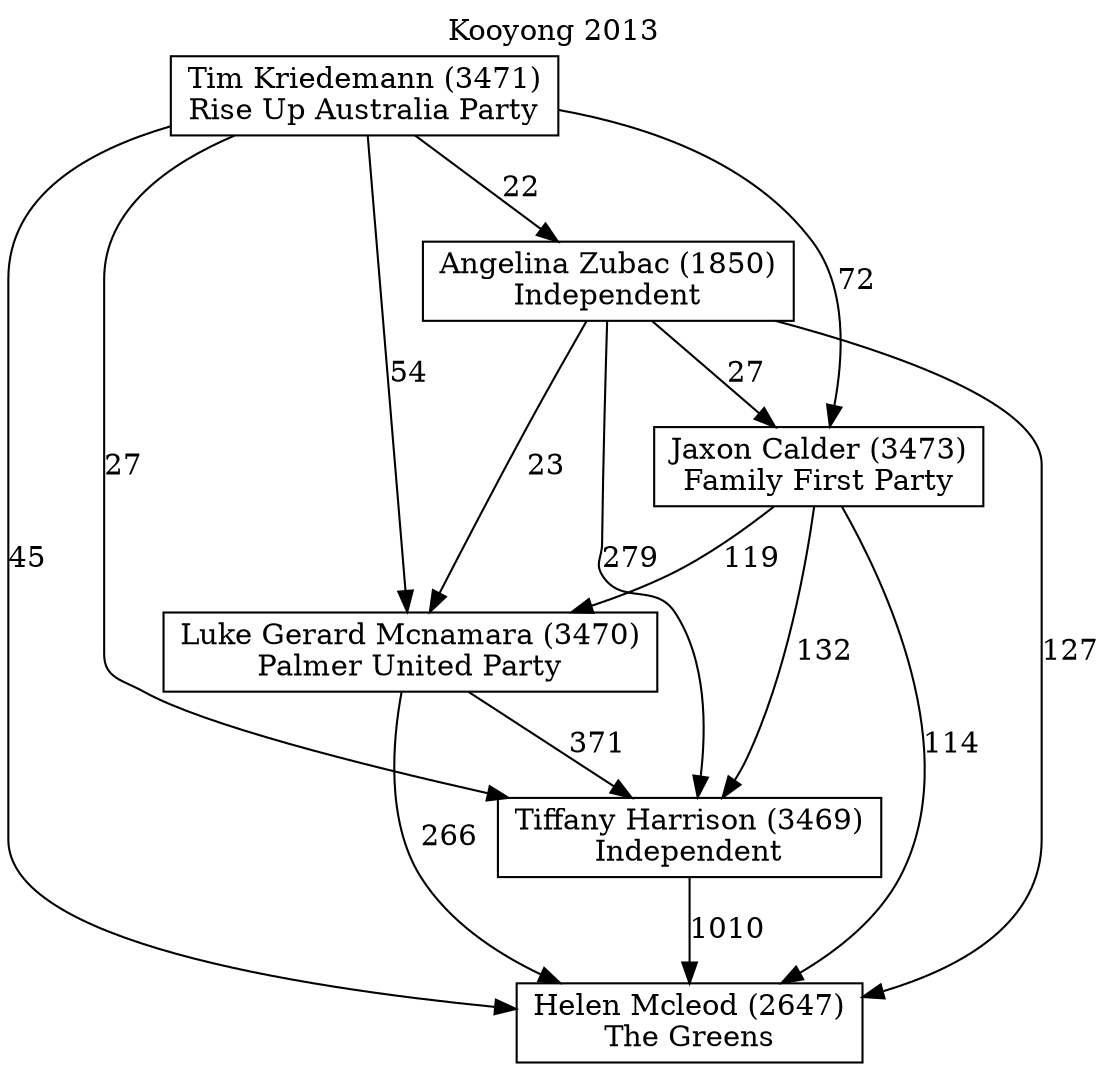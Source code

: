 // House preference flow
digraph "Helen Mcleod (2647)_Kooyong_2013" {
	graph [label="Kooyong 2013" labelloc=t]
	node [shape=box]
	"Helen Mcleod (2647)" [label="Helen Mcleod (2647)
The Greens"]
	"Tiffany Harrison (3469)" [label="Tiffany Harrison (3469)
Independent"]
	"Luke Gerard Mcnamara (3470)" [label="Luke Gerard Mcnamara (3470)
Palmer United Party"]
	"Jaxon Calder (3473)" [label="Jaxon Calder (3473)
Family First Party"]
	"Angelina Zubac (1850)" [label="Angelina Zubac (1850)
Independent"]
	"Tim Kriedemann (3471)" [label="Tim Kriedemann (3471)
Rise Up Australia Party"]
	"Helen Mcleod (2647)" [label="Helen Mcleod (2647)
The Greens"]
	"Luke Gerard Mcnamara (3470)" [label="Luke Gerard Mcnamara (3470)
Palmer United Party"]
	"Jaxon Calder (3473)" [label="Jaxon Calder (3473)
Family First Party"]
	"Angelina Zubac (1850)" [label="Angelina Zubac (1850)
Independent"]
	"Tim Kriedemann (3471)" [label="Tim Kriedemann (3471)
Rise Up Australia Party"]
	"Helen Mcleod (2647)" [label="Helen Mcleod (2647)
The Greens"]
	"Jaxon Calder (3473)" [label="Jaxon Calder (3473)
Family First Party"]
	"Angelina Zubac (1850)" [label="Angelina Zubac (1850)
Independent"]
	"Tim Kriedemann (3471)" [label="Tim Kriedemann (3471)
Rise Up Australia Party"]
	"Helen Mcleod (2647)" [label="Helen Mcleod (2647)
The Greens"]
	"Angelina Zubac (1850)" [label="Angelina Zubac (1850)
Independent"]
	"Tim Kriedemann (3471)" [label="Tim Kriedemann (3471)
Rise Up Australia Party"]
	"Helen Mcleod (2647)" [label="Helen Mcleod (2647)
The Greens"]
	"Tim Kriedemann (3471)" [label="Tim Kriedemann (3471)
Rise Up Australia Party"]
	"Tim Kriedemann (3471)" [label="Tim Kriedemann (3471)
Rise Up Australia Party"]
	"Angelina Zubac (1850)" [label="Angelina Zubac (1850)
Independent"]
	"Tim Kriedemann (3471)" [label="Tim Kriedemann (3471)
Rise Up Australia Party"]
	"Tim Kriedemann (3471)" [label="Tim Kriedemann (3471)
Rise Up Australia Party"]
	"Jaxon Calder (3473)" [label="Jaxon Calder (3473)
Family First Party"]
	"Angelina Zubac (1850)" [label="Angelina Zubac (1850)
Independent"]
	"Tim Kriedemann (3471)" [label="Tim Kriedemann (3471)
Rise Up Australia Party"]
	"Jaxon Calder (3473)" [label="Jaxon Calder (3473)
Family First Party"]
	"Tim Kriedemann (3471)" [label="Tim Kriedemann (3471)
Rise Up Australia Party"]
	"Tim Kriedemann (3471)" [label="Tim Kriedemann (3471)
Rise Up Australia Party"]
	"Angelina Zubac (1850)" [label="Angelina Zubac (1850)
Independent"]
	"Tim Kriedemann (3471)" [label="Tim Kriedemann (3471)
Rise Up Australia Party"]
	"Tim Kriedemann (3471)" [label="Tim Kriedemann (3471)
Rise Up Australia Party"]
	"Luke Gerard Mcnamara (3470)" [label="Luke Gerard Mcnamara (3470)
Palmer United Party"]
	"Jaxon Calder (3473)" [label="Jaxon Calder (3473)
Family First Party"]
	"Angelina Zubac (1850)" [label="Angelina Zubac (1850)
Independent"]
	"Tim Kriedemann (3471)" [label="Tim Kriedemann (3471)
Rise Up Australia Party"]
	"Luke Gerard Mcnamara (3470)" [label="Luke Gerard Mcnamara (3470)
Palmer United Party"]
	"Angelina Zubac (1850)" [label="Angelina Zubac (1850)
Independent"]
	"Tim Kriedemann (3471)" [label="Tim Kriedemann (3471)
Rise Up Australia Party"]
	"Luke Gerard Mcnamara (3470)" [label="Luke Gerard Mcnamara (3470)
Palmer United Party"]
	"Tim Kriedemann (3471)" [label="Tim Kriedemann (3471)
Rise Up Australia Party"]
	"Tim Kriedemann (3471)" [label="Tim Kriedemann (3471)
Rise Up Australia Party"]
	"Angelina Zubac (1850)" [label="Angelina Zubac (1850)
Independent"]
	"Tim Kriedemann (3471)" [label="Tim Kriedemann (3471)
Rise Up Australia Party"]
	"Tim Kriedemann (3471)" [label="Tim Kriedemann (3471)
Rise Up Australia Party"]
	"Jaxon Calder (3473)" [label="Jaxon Calder (3473)
Family First Party"]
	"Angelina Zubac (1850)" [label="Angelina Zubac (1850)
Independent"]
	"Tim Kriedemann (3471)" [label="Tim Kriedemann (3471)
Rise Up Australia Party"]
	"Jaxon Calder (3473)" [label="Jaxon Calder (3473)
Family First Party"]
	"Tim Kriedemann (3471)" [label="Tim Kriedemann (3471)
Rise Up Australia Party"]
	"Tim Kriedemann (3471)" [label="Tim Kriedemann (3471)
Rise Up Australia Party"]
	"Angelina Zubac (1850)" [label="Angelina Zubac (1850)
Independent"]
	"Tim Kriedemann (3471)" [label="Tim Kriedemann (3471)
Rise Up Australia Party"]
	"Tim Kriedemann (3471)" [label="Tim Kriedemann (3471)
Rise Up Australia Party"]
	"Tiffany Harrison (3469)" [label="Tiffany Harrison (3469)
Independent"]
	"Luke Gerard Mcnamara (3470)" [label="Luke Gerard Mcnamara (3470)
Palmer United Party"]
	"Jaxon Calder (3473)" [label="Jaxon Calder (3473)
Family First Party"]
	"Angelina Zubac (1850)" [label="Angelina Zubac (1850)
Independent"]
	"Tim Kriedemann (3471)" [label="Tim Kriedemann (3471)
Rise Up Australia Party"]
	"Tiffany Harrison (3469)" [label="Tiffany Harrison (3469)
Independent"]
	"Jaxon Calder (3473)" [label="Jaxon Calder (3473)
Family First Party"]
	"Angelina Zubac (1850)" [label="Angelina Zubac (1850)
Independent"]
	"Tim Kriedemann (3471)" [label="Tim Kriedemann (3471)
Rise Up Australia Party"]
	"Tiffany Harrison (3469)" [label="Tiffany Harrison (3469)
Independent"]
	"Angelina Zubac (1850)" [label="Angelina Zubac (1850)
Independent"]
	"Tim Kriedemann (3471)" [label="Tim Kriedemann (3471)
Rise Up Australia Party"]
	"Tiffany Harrison (3469)" [label="Tiffany Harrison (3469)
Independent"]
	"Tim Kriedemann (3471)" [label="Tim Kriedemann (3471)
Rise Up Australia Party"]
	"Tim Kriedemann (3471)" [label="Tim Kriedemann (3471)
Rise Up Australia Party"]
	"Angelina Zubac (1850)" [label="Angelina Zubac (1850)
Independent"]
	"Tim Kriedemann (3471)" [label="Tim Kriedemann (3471)
Rise Up Australia Party"]
	"Tim Kriedemann (3471)" [label="Tim Kriedemann (3471)
Rise Up Australia Party"]
	"Jaxon Calder (3473)" [label="Jaxon Calder (3473)
Family First Party"]
	"Angelina Zubac (1850)" [label="Angelina Zubac (1850)
Independent"]
	"Tim Kriedemann (3471)" [label="Tim Kriedemann (3471)
Rise Up Australia Party"]
	"Jaxon Calder (3473)" [label="Jaxon Calder (3473)
Family First Party"]
	"Tim Kriedemann (3471)" [label="Tim Kriedemann (3471)
Rise Up Australia Party"]
	"Tim Kriedemann (3471)" [label="Tim Kriedemann (3471)
Rise Up Australia Party"]
	"Angelina Zubac (1850)" [label="Angelina Zubac (1850)
Independent"]
	"Tim Kriedemann (3471)" [label="Tim Kriedemann (3471)
Rise Up Australia Party"]
	"Tim Kriedemann (3471)" [label="Tim Kriedemann (3471)
Rise Up Australia Party"]
	"Luke Gerard Mcnamara (3470)" [label="Luke Gerard Mcnamara (3470)
Palmer United Party"]
	"Jaxon Calder (3473)" [label="Jaxon Calder (3473)
Family First Party"]
	"Angelina Zubac (1850)" [label="Angelina Zubac (1850)
Independent"]
	"Tim Kriedemann (3471)" [label="Tim Kriedemann (3471)
Rise Up Australia Party"]
	"Luke Gerard Mcnamara (3470)" [label="Luke Gerard Mcnamara (3470)
Palmer United Party"]
	"Angelina Zubac (1850)" [label="Angelina Zubac (1850)
Independent"]
	"Tim Kriedemann (3471)" [label="Tim Kriedemann (3471)
Rise Up Australia Party"]
	"Luke Gerard Mcnamara (3470)" [label="Luke Gerard Mcnamara (3470)
Palmer United Party"]
	"Tim Kriedemann (3471)" [label="Tim Kriedemann (3471)
Rise Up Australia Party"]
	"Tim Kriedemann (3471)" [label="Tim Kriedemann (3471)
Rise Up Australia Party"]
	"Angelina Zubac (1850)" [label="Angelina Zubac (1850)
Independent"]
	"Tim Kriedemann (3471)" [label="Tim Kriedemann (3471)
Rise Up Australia Party"]
	"Tim Kriedemann (3471)" [label="Tim Kriedemann (3471)
Rise Up Australia Party"]
	"Jaxon Calder (3473)" [label="Jaxon Calder (3473)
Family First Party"]
	"Angelina Zubac (1850)" [label="Angelina Zubac (1850)
Independent"]
	"Tim Kriedemann (3471)" [label="Tim Kriedemann (3471)
Rise Up Australia Party"]
	"Jaxon Calder (3473)" [label="Jaxon Calder (3473)
Family First Party"]
	"Tim Kriedemann (3471)" [label="Tim Kriedemann (3471)
Rise Up Australia Party"]
	"Tim Kriedemann (3471)" [label="Tim Kriedemann (3471)
Rise Up Australia Party"]
	"Angelina Zubac (1850)" [label="Angelina Zubac (1850)
Independent"]
	"Tim Kriedemann (3471)" [label="Tim Kriedemann (3471)
Rise Up Australia Party"]
	"Tim Kriedemann (3471)" [label="Tim Kriedemann (3471)
Rise Up Australia Party"]
	"Tiffany Harrison (3469)" -> "Helen Mcleod (2647)" [label=1010]
	"Luke Gerard Mcnamara (3470)" -> "Tiffany Harrison (3469)" [label=371]
	"Jaxon Calder (3473)" -> "Luke Gerard Mcnamara (3470)" [label=119]
	"Angelina Zubac (1850)" -> "Jaxon Calder (3473)" [label=27]
	"Tim Kriedemann (3471)" -> "Angelina Zubac (1850)" [label=22]
	"Luke Gerard Mcnamara (3470)" -> "Helen Mcleod (2647)" [label=266]
	"Jaxon Calder (3473)" -> "Helen Mcleod (2647)" [label=114]
	"Angelina Zubac (1850)" -> "Helen Mcleod (2647)" [label=127]
	"Tim Kriedemann (3471)" -> "Helen Mcleod (2647)" [label=45]
	"Tim Kriedemann (3471)" -> "Jaxon Calder (3473)" [label=72]
	"Angelina Zubac (1850)" -> "Luke Gerard Mcnamara (3470)" [label=23]
	"Tim Kriedemann (3471)" -> "Luke Gerard Mcnamara (3470)" [label=54]
	"Jaxon Calder (3473)" -> "Tiffany Harrison (3469)" [label=132]
	"Angelina Zubac (1850)" -> "Tiffany Harrison (3469)" [label=279]
	"Tim Kriedemann (3471)" -> "Tiffany Harrison (3469)" [label=27]
}
